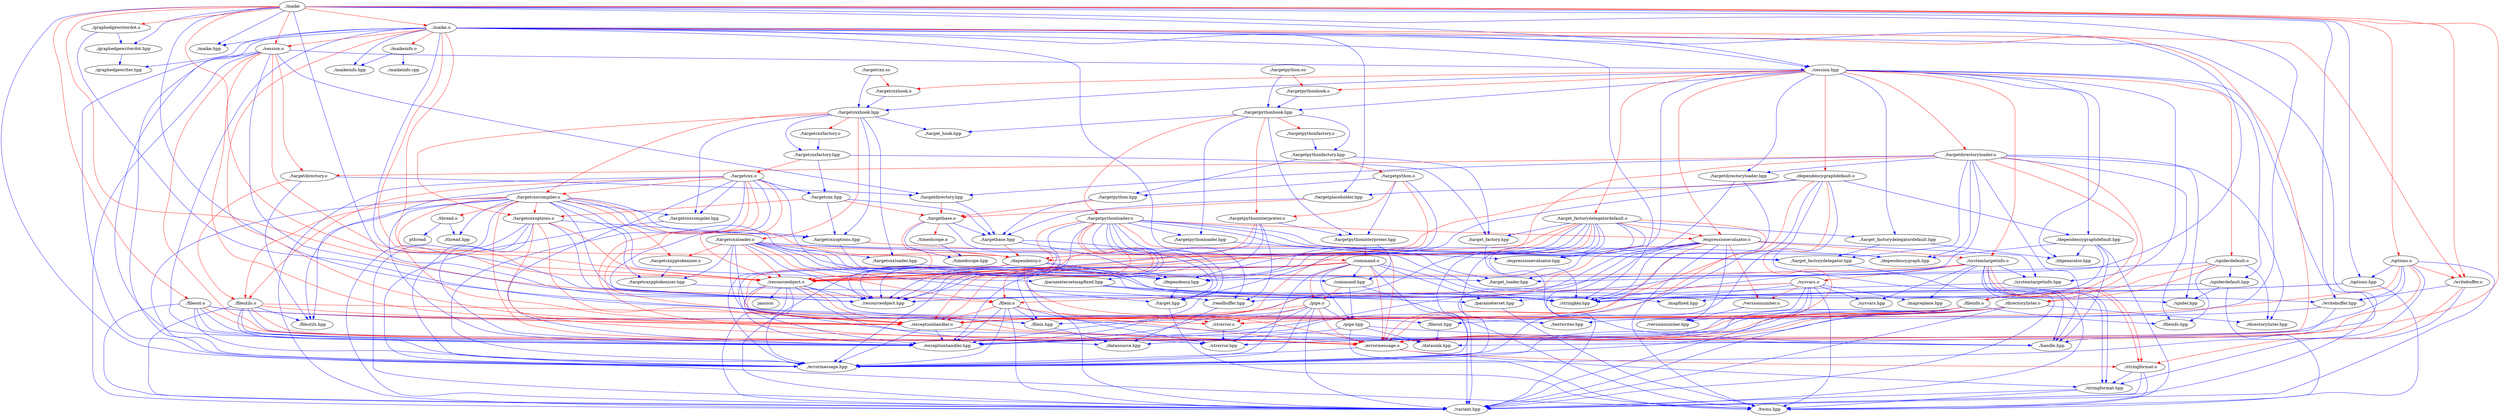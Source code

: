 digraph "G"
	{
	"./targetcxx.o"->"./targetcxx.hpp"[color="blue"]
	"./targetcxx.o"->"./resourceobject.hpp"[color="blue"]
	"./targetcxx.o"->"./resourceobject.o"[color="red"]
	"./targetcxx.o"->"./stringkey.hpp"[color="blue"]
	"./targetcxx.o"->"./errormessage.hpp"[color="blue"]
	"./targetcxx.o"->"./errormessage.o"[color="red"]
	"./targetcxx.o"->"./variant.hpp"[color="blue"]
	"./targetcxx.o"->"./exceptionhandler.hpp"[color="blue"]
	"./targetcxx.o"->"./exceptionhandler.o"[color="red"]
	"./targetcxx.o"->"./targetcxxcompiler.hpp"[color="blue"]
	"./targetcxx.o"->"./targetcxxcompiler.o"[color="red"]
	"./targetcxx.o"->"./fileutils.hpp"[color="blue"]
	"./targetcxx.o"->"./fileutils.o"[color="red"]
	"./systemtargetinfo.o"->"./systemtargetinfo.hpp"[color="blue"]
	"./systemtargetinfo.o"->"./resourceobject.hpp"[color="blue"]
	"./systemtargetinfo.o"->"./resourceobject.o"[color="red"]
	"./systemtargetinfo.o"->"./sysvars.hpp"[color="blue"]
	"./systemtargetinfo.o"->"./sysvars.o"[color="red"]
	"./systemtargetinfo.o"->"./stringkey.hpp"[color="blue"]
	"./systemtargetinfo.o"->"./variant.hpp"[color="blue"]
	"./systemtargetinfo.o"->"./stringformat.hpp"[color="blue"]
	"./systemtargetinfo.o"->"./stringformat.o"[color="red"]
	"./systemtargetinfo.o"->"./mapreplace.hpp"[color="blue"]
	"./systemtargetinfo.o"->"./stringformat.hpp"[color="blue"]
	"./systemtargetinfo.o"->"./stringformat.o"[color="red"]
	"./targetpythoninterpreter.o"->"./targetpythoninterpreter.hpp"[color="blue"]
	"./targetpythoninterpreter.o"->"./resourceobject.hpp"[color="blue"]
	"./targetpythoninterpreter.o"->"./resourceobject.o"[color="red"]
	"./targetpythoninterpreter.o"->"./parametersetmapfixed.hpp"[color="blue"]
	"./targetpythoninterpreter.o"->"./readbuffer.hpp"[color="blue"]
	"./pipe.hpp"->"./datasource.hpp"[color="blue"]
	"./pipe.hpp"->"./datasink.hpp"[color="blue"]
	"./pipe.hpp"->"./twins.hpp"[color="blue"]
	"./pipe.hpp"->"./handle.hpp"[color="blue"]
	"./systemtargetinfo.hpp"->"./parameterset.hpp"[color="blue"]
	"./readbuffer.hpp"->"./datasource.hpp"[color="blue"]
	"./targetcxxfactory.o"->"./targetcxxfactory.hpp"[color="blue"]
	"./options.hpp"->"./twins.hpp"[color="blue"]
	"./options.hpp"->"./mapfixed.hpp"[color="blue"]
	"./options.hpp"->"./stringkey.hpp"[color="blue"]
	"./fileutils.o"->"./fileutils.hpp"[color="blue"]
	"./fileutils.o"->"./errormessage.hpp"[color="blue"]
	"./fileutils.o"->"./errormessage.o"[color="red"]
	"./fileutils.o"->"./variant.hpp"[color="blue"]
	"./fileutils.o"->"./exceptionhandler.hpp"[color="blue"]
	"./fileutils.o"->"./exceptionhandler.o"[color="red"]
	"./fileutils.o"->"./strerror.hpp"[color="blue"]
	"./fileutils.o"->"./strerror.o"[color="red"]
	"./stringformat.o"->"./stringformat.hpp"[color="blue"]
	"./stringformat.o"->"./variant.hpp"[color="blue"]
	"./stringformat.o"->"./twins.hpp"[color="blue"]
	"./writebuffer.hpp"->"./datasink.hpp"[color="blue"]
	"./writebuffer.hpp"->"./textwriter.hpp"[color="blue"]
	"./graphedgewriterdot.hpp"->"./graphedgewriter.hpp"[color="blue"]
	"./versionnumber.o"->"./versionnumber.hpp"[color="blue"]
	"./targetcxxoptions.hpp"->"./command.hpp"[color="blue"]
	"./targetcxxoptions.hpp"->"./command.o"[color="red"]
	"./parametersetmapfixed.hpp"->"./parameterset.hpp"[color="blue"]
	"./parametersetmapfixed.hpp"->"./stringkey.hpp"[color="blue"]
	"./parametersetmapfixed.hpp"->"./mapfixed.hpp"[color="blue"]
	"./command.hpp"->"./pipe.hpp"[color="blue"]
	"./command.hpp"->"./pipe.o"[color="red"]
	"./command.hpp"->"./twins.hpp"[color="blue"]
	"./directorylister.o"->"./directorylister.hpp"[color="blue"]
	"./directorylister.o"->"./errormessage.hpp"[color="blue"]
	"./directorylister.o"->"./errormessage.o"[color="red"]
	"./directorylister.o"->"./variant.hpp"[color="blue"]
	"./directorylister.o"->"./exceptionhandler.hpp"[color="blue"]
	"./directorylister.o"->"./exceptionhandler.o"[color="red"]
	"./directorylister.o"->"./strerror.hpp"[color="blue"]
	"./directorylister.o"->"./strerror.o"[color="red"]
	"./targetpythonhook.o"->"./targetpythonhook.hpp"[color="blue"]
	"./target_factorydelegatordefault.o"->"./target_factorydelegatordefault.hpp"[color="blue"]
	"./target_factorydelegatordefault.o"->"./resourceobject.hpp"[color="blue"]
	"./target_factorydelegatordefault.o"->"./resourceobject.o"[color="red"]
	"./target_factorydelegatordefault.o"->"./exceptionhandler.hpp"[color="blue"]
	"./target_factorydelegatordefault.o"->"./exceptionhandler.o"[color="red"]
	"./target_factorydelegatordefault.o"->"./errormessage.hpp"[color="blue"]
	"./target_factorydelegatordefault.o"->"./errormessage.o"[color="red"]
	"./target_factorydelegatordefault.o"->"./variant.hpp"[color="blue"]
	"./target_factorydelegatordefault.o"->"./stringkey.hpp"[color="blue"]
	"./target_factorydelegatordefault.o"->"./target_factory.hpp"[color="blue"]
	"./target_factorydelegatordefault.o"->"./target.hpp"[color="blue"]
	"./target_factorydelegatordefault.o"->"./expressionevaluator.hpp"[color="blue"]
	"./target_factorydelegatordefault.o"->"./expressionevaluator.o"[color="red"]
	"./target_factorydelegatordefault.o"->"./dependency.hpp"[color="blue"]
	"./target_factorydelegatordefault.o"->"./dependency.o"[color="red"]
	"./fileout.o"->"./fileout.hpp"[color="blue"]
	"./fileout.o"->"./errormessage.hpp"[color="blue"]
	"./fileout.o"->"./errormessage.o"[color="red"]
	"./fileout.o"->"./exceptionhandler.hpp"[color="blue"]
	"./fileout.o"->"./exceptionhandler.o"[color="red"]
	"./fileout.o"->"./variant.hpp"[color="blue"]
	"./fileout.o"->"./strerror.hpp"[color="blue"]
	"./fileout.o"->"./strerror.o"[color="red"]
	"./writebuffer.o"->"./writebuffer.hpp"[color="blue"]
	"./writebuffer.o"->"./stringformat.hpp"[color="blue"]
	"./writebuffer.o"->"./stringformat.o"[color="red"]
	"./targetpythonfactory.hpp"->"./target_factory.hpp"[color="blue"]
	"./targetpythonfactory.hpp"->"./targetpython.hpp"[color="blue"]
	"./targetpythonfactory.hpp"->"./targetpython.o"[color="red"]
	"./spiderdefault.hpp"->"./spider.hpp"[color="blue"]
	"./spiderdefault.hpp"->"./stringkey.hpp"[color="blue"]
	"./spiderdefault.hpp"->"./twins.hpp"[color="blue"]
	"./session.hpp"->"./systemtargetinfo.hpp"[color="blue"]
	"./session.hpp"->"./systemtargetinfo.o"[color="red"]
	"./session.hpp"->"./targetdirectoryloader.hpp"[color="blue"]
	"./session.hpp"->"./targetdirectoryloader.o"[color="red"]
	"./session.hpp"->"./handle.hpp"[color="blue"]
	"./session.hpp"->"./expressionevaluator.hpp"[color="blue"]
	"./session.hpp"->"./expressionevaluator.o"[color="red"]
	"./session.hpp"->"./idgenerator.hpp"[color="blue"]
	"./session.hpp"->"./spiderdefault.hpp"[color="blue"]
	"./session.hpp"->"./spiderdefault.o"[color="red"]
	"./session.hpp"->"./dependencygraphdefault.hpp"[color="blue"]
	"./session.hpp"->"./dependencygraphdefault.o"[color="red"]
	"./session.hpp"->"./targetcxxhook.hpp"[color="blue"]
	"./session.hpp"->"./targetcxxhook.o"[color="red"]
	"./session.hpp"->"./targetpythonhook.hpp"[color="blue"]
	"./session.hpp"->"./targetpythonhook.o"[color="red"]
	"./session.hpp"->"./target_factorydelegatordefault.hpp"[color="blue"]
	"./session.hpp"->"./target_factorydelegatordefault.o"[color="red"]
	"./resourceobject.o"->"jansson"[color="blue"]
	"./resourceobject.o"->"./resourceobject.hpp"[color="blue"]
	"./resourceobject.o"->"./errormessage.hpp"[color="blue"]
	"./resourceobject.o"->"./errormessage.o"[color="red"]
	"./resourceobject.o"->"./datasource.hpp"[color="blue"]
	"./resourceobject.o"->"./variant.hpp"[color="blue"]
	"./resourceobject.o"->"./exceptionhandler.hpp"[color="blue"]
	"./resourceobject.o"->"./exceptionhandler.o"[color="red"]
	"./resourceobject.o"->"./datasink.hpp"[color="blue"]
	"./target_factory.hpp"->"./handle.hpp"[color="blue"]
	"./thread.o"->"pthread"[color="blue"]
	"./thread.o"->"./thread.hpp"[color="blue"]
	"./targetcxxpptokenizer.o"->"./targetcxxpptokenizer.hpp"[color="blue"]
	"./targetpythonfactory.o"->"./targetpythonfactory.hpp"[color="blue"]
	"./pipe.o"->"./pipe.hpp"[color="blue"]
	"./pipe.o"->"./errormessage.hpp"[color="blue"]
	"./pipe.o"->"./errormessage.o"[color="red"]
	"./pipe.o"->"./variant.hpp"[color="blue"]
	"./pipe.o"->"./exceptionhandler.hpp"[color="blue"]
	"./pipe.o"->"./exceptionhandler.o"[color="red"]
	"./pipe.o"->"./strerror.hpp"[color="blue"]
	"./pipe.o"->"./strerror.o"[color="red"]
	"./dependencygraphdefault.hpp"->"./dependencygraph.hpp"[color="blue"]
	"./dependencygraphdefault.hpp"->"./stringkey.hpp"[color="blue"]
	"./dependencygraphdefault.hpp"->"./handle.hpp"[color="blue"]
	"./dependencygraphdefault.hpp"->"./twins.hpp"[color="blue"]
	"./dependencygraphdefault.hpp"->"./idgenerator.hpp"[color="blue"]
	"./expressionevaluator.o"->"./expressionevaluator.hpp"[color="blue"]
	"./expressionevaluator.o"->"./systemtargetinfo.hpp"[color="blue"]
	"./expressionevaluator.o"->"./systemtargetinfo.o"[color="red"]
	"./expressionevaluator.o"->"./stringkey.hpp"[color="blue"]
	"./expressionevaluator.o"->"./variant.hpp"[color="blue"]
	"./expressionevaluator.o"->"./errormessage.hpp"[color="blue"]
	"./expressionevaluator.o"->"./errormessage.o"[color="red"]
	"./expressionevaluator.o"->"./exceptionhandler.hpp"[color="blue"]
	"./expressionevaluator.o"->"./exceptionhandler.o"[color="red"]
	"./expressionevaluator.o"->"./twins.hpp"[color="blue"]
	"./expressionevaluator.o"->"./versionnumber.hpp"[color="blue"]
	"./expressionevaluator.o"->"./versionnumber.o"[color="red"]
	"./targetdirectoryloader.hpp"->"./target_loader.hpp"[color="blue"]
	"./targetdirectoryloader.hpp"->"./stringkey.hpp"[color="blue"]
	"./targetpython.so"->"./targetpythonhook.hpp"[color="blue"]
	"./targetpython.so"->"./targetpythonhook.o"[color="red"]
	"./targetcxxhook.hpp"->"./target_hook.hpp"[color="blue"]
	"./targetcxxhook.hpp"->"./targetcxxcompiler.hpp"[color="blue"]
	"./targetcxxhook.hpp"->"./targetcxxcompiler.o"[color="red"]
	"./targetcxxhook.hpp"->"./targetcxxoptions.hpp"[color="blue"]
	"./targetcxxhook.hpp"->"./targetcxxoptions.o"[color="red"]
	"./targetcxxhook.hpp"->"./targetcxxloader.hpp"[color="blue"]
	"./targetcxxhook.hpp"->"./targetcxxloader.o"[color="red"]
	"./targetcxxhook.hpp"->"./targetcxxfactory.hpp"[color="blue"]
	"./targetcxxhook.hpp"->"./targetcxxfactory.o"[color="red"]
	"./target.hpp"->"./twins.hpp"[color="blue"]
	"./targetdirectory.o"->"./targetdirectory.hpp"[color="blue"]
	"./targetdirectory.o"->"./fileutils.hpp"[color="blue"]
	"./targetdirectory.o"->"./fileutils.o"[color="red"]
	"./targetpythonloader.o"->"./targetpythonloader.hpp"[color="blue"]
	"./targetpythonloader.o"->"./readbuffer.hpp"[color="blue"]
	"./targetpythonloader.o"->"./filein.hpp"[color="blue"]
	"./targetpythonloader.o"->"./filein.o"[color="red"]
	"./targetpythonloader.o"->"./resourceobject.hpp"[color="blue"]
	"./targetpythonloader.o"->"./resourceobject.o"[color="red"]
	"./targetpythonloader.o"->"./exceptionhandler.hpp"[color="blue"]
	"./targetpythonloader.o"->"./exceptionhandler.o"[color="red"]
	"./targetpythonloader.o"->"./errormessage.hpp"[color="blue"]
	"./targetpythonloader.o"->"./errormessage.o"[color="red"]
	"./targetpythonloader.o"->"./variant.hpp"[color="blue"]
	"./targetpythonloader.o"->"./expressionevaluator.hpp"[color="blue"]
	"./targetpythonloader.o"->"./expressionevaluator.o"[color="red"]
	"./targetpythonloader.o"->"./target_factorydelegator.hpp"[color="blue"]
	"./targetpythonloader.o"->"./dependencygraph.hpp"[color="blue"]
	"./targetpythonloader.o"->"./target.hpp"[color="blue"]
	"./targetcxxcompiler.o"->"./targetcxxcompiler.hpp"[color="blue"]
	"./targetcxxcompiler.o"->"./targetcxxoptions.hpp"[color="blue"]
	"./targetcxxcompiler.o"->"./targetcxxoptions.o"[color="red"]
	"./targetcxxcompiler.o"->"./dependency.hpp"[color="blue"]
	"./targetcxxcompiler.o"->"./dependency.o"[color="red"]
	"./targetcxxcompiler.o"->"./fileutils.hpp"[color="blue"]
	"./targetcxxcompiler.o"->"./fileutils.o"[color="red"]
	"./targetcxxcompiler.o"->"./readbuffer.hpp"[color="blue"]
	"./targetcxxcompiler.o"->"./thread.hpp"[color="blue"]
	"./targetcxxcompiler.o"->"./thread.o"[color="red"]
	"./targetcxxcompiler.o"->"./targetcxxpptokenizer.hpp"[color="blue"]
	"./targetcxxcompiler.o"->"./targetcxxpptokenizer.o"[color="red"]
	"./targetcxxcompiler.o"->"./errormessage.hpp"[color="blue"]
	"./targetcxxcompiler.o"->"./errormessage.o"[color="red"]
	"./targetcxxcompiler.o"->"./variant.hpp"[color="blue"]
	"./targetcxxcompiler.o"->"./exceptionhandler.hpp"[color="blue"]
	"./targetcxxcompiler.o"->"./exceptionhandler.o"[color="red"]
	"./targetcxxcompiler.o"->"./parametersetmapfixed.hpp"[color="blue"]
	"./targetpythonloader.hpp"->"./target_loader.hpp"[color="blue"]
	"./parameterset.hpp"->"./twins.hpp"[color="blue"]
	"./targetbase.o"->"./targetbase.hpp"[color="blue"]
	"./targetbase.o"->"./resourceobject.hpp"[color="blue"]
	"./targetbase.o"->"./resourceobject.o"[color="red"]
	"./targetbase.o"->"./timedscope.hpp"[color="blue"]
	"./targetbase.o"->"./timedscope.o"[color="red"]
	"./graphedgewriterdot.o"->"./graphedgewriterdot.hpp"[color="blue"]
	"./graphedgewriterdot.o"->"./textwriter.hpp"[color="blue"]
	"./targetcxxoptions.o"->"./targetcxxoptions.hpp"[color="blue"]
	"./targetcxxoptions.o"->"./resourceobject.hpp"[color="blue"]
	"./targetcxxoptions.o"->"./resourceobject.o"[color="red"]
	"./targetcxxoptions.o"->"./exceptionhandler.hpp"[color="blue"]
	"./targetcxxoptions.o"->"./exceptionhandler.o"[color="red"]
	"./targetcxxoptions.o"->"./errormessage.hpp"[color="blue"]
	"./targetcxxoptions.o"->"./errormessage.o"[color="red"]
	"./targetcxxoptions.o"->"./variant.hpp"[color="blue"]
	"./targetcxxhook.o"->"./targetcxxhook.hpp"[color="blue"]
	"./maike"->"./errormessage.hpp"[color="blue"]
	"./maike"->"./errormessage.o"[color="red"]
	"./maike"->"./options.hpp"[color="blue"]
	"./maike"->"./options.o"[color="red"]
	"./maike"->"./fileout.hpp"[color="blue"]
	"./maike"->"./fileout.o"[color="red"]
	"./maike"->"./filein.hpp"[color="blue"]
	"./maike"->"./filein.o"[color="red"]
	"./maike"->"./resourceobject.hpp"[color="blue"]
	"./maike"->"./resourceobject.o"[color="red"]
	"./maike"->"./session.hpp"[color="blue"]
	"./maike"->"./session.o"[color="red"]
	"./maike"->"./maike.hpp"[color="blue"]
	"./maike"->"./maike.o"[color="red"]
	"./maike"->"./writebuffer.hpp"[color="blue"]
	"./maike"->"./writebuffer.o"[color="red"]
	"./maike"->"./graphedgewriterdot.hpp"[color="blue"]
	"./maike"->"./graphedgewriterdot.o"[color="red"]
	"./target_factorydelegatordefault.hpp"->"./target_factorydelegator.hpp"[color="blue"]
	"./target_factorydelegatordefault.hpp"->"./idgenerator.hpp"[color="blue"]
	"./targetcxxpptokenizer.hpp"->"./readbuffer.hpp"[color="blue"]
	"./filein.hpp"->"./datasource.hpp"[color="blue"]
	"./targetcxxfactory.hpp"->"./target_factory.hpp"[color="blue"]
	"./targetcxxfactory.hpp"->"./targetcxx.hpp"[color="blue"]
	"./targetcxxfactory.hpp"->"./targetcxx.o"[color="red"]
	"./targetcxx.so"->"./targetcxxhook.hpp"[color="blue"]
	"./targetcxx.so"->"./targetcxxhook.o"[color="red"]
	"./fileinfo.o"->"./fileinfo.hpp"[color="blue"]
	"./fileinfo.o"->"./variant.hpp"[color="blue"]
	"./fileinfo.o"->"./errormessage.hpp"[color="blue"]
	"./fileinfo.o"->"./errormessage.o"[color="red"]
	"./fileinfo.o"->"./strerror.hpp"[color="blue"]
	"./fileinfo.o"->"./strerror.o"[color="red"]
	"./fileinfo.o"->"./exceptionhandler.hpp"[color="blue"]
	"./fileinfo.o"->"./exceptionhandler.o"[color="red"]
	"./targetcxx.hpp"->"./targetbase.hpp"[color="blue"]
	"./targetcxx.hpp"->"./targetbase.o"[color="red"]
	"./targetcxx.hpp"->"./targetcxxoptions.hpp"[color="blue"]
	"./targetcxx.hpp"->"./targetcxxoptions.o"[color="red"]
	"./timedscope.o"->"./timedscope.hpp"[color="blue"]
	"./session.o"->"./session.hpp"[color="blue"]
	"./session.o"->"./resourceobject.hpp"[color="blue"]
	"./session.o"->"./resourceobject.o"[color="red"]
	"./session.o"->"./targetdirectory.hpp"[color="blue"]
	"./session.o"->"./targetdirectory.o"[color="red"]
	"./session.o"->"./exceptionhandler.hpp"[color="blue"]
	"./session.o"->"./exceptionhandler.o"[color="red"]
	"./session.o"->"./errormessage.hpp"[color="blue"]
	"./session.o"->"./errormessage.o"[color="red"]
	"./session.o"->"./variant.hpp"[color="blue"]
	"./targetcxxloader.hpp"->"./target_loader.hpp"[color="blue"]
	"./stringformat.hpp"->"./variant.hpp"[color="blue"]
	"./stringformat.hpp"->"./twins.hpp"[color="blue"]
	"./exceptionhandler.o"->"./exceptionhandler.hpp"[color="blue"]
	"./exceptionhandler.o"->"./errormessage.hpp"[color="blue"]
	"./exceptionhandler.o"->"./errormessage.o"[color="red"]
	"./maike.o"->"./maike.hpp"[color="blue"]
	"./maike.o"->"./maikeinfo.hpp"[color="blue"]
	"./maike.o"->"./maikeinfo.o"[color="red"]
	"./maike.o"->"./targetplaceholder.hpp"[color="blue"]
	"./maike.o"->"./dependency.hpp"[color="blue"]
	"./maike.o"->"./dependency.o"[color="red"]
	"./maike.o"->"./session.hpp"[color="blue"]
	"./maike.o"->"./session.o"[color="red"]
	"./maike.o"->"./stringkey.hpp"[color="blue"]
	"./maike.o"->"./writebuffer.hpp"[color="blue"]
	"./maike.o"->"./writebuffer.o"[color="red"]
	"./maike.o"->"./resourceobject.hpp"[color="blue"]
	"./maike.o"->"./resourceobject.o"[color="red"]
	"./maike.o"->"./graphedgewriter.hpp"[color="blue"]
	"./maike.o"->"./errormessage.hpp"[color="blue"]
	"./maike.o"->"./errormessage.o"[color="red"]
	"./maike.o"->"./variant.hpp"[color="blue"]
	"./maike.o"->"./exceptionhandler.hpp"[color="blue"]
	"./maike.o"->"./exceptionhandler.o"[color="red"]
	"./targetplaceholder.hpp"->"./targetbase.hpp"[color="blue"]
	"./targetplaceholder.hpp"->"./targetbase.o"[color="red"]
	"./dependency.o"->"./dependency.hpp"[color="blue"]
	"./dependency.o"->"./resourceobject.hpp"[color="blue"]
	"./dependency.o"->"./resourceobject.o"[color="red"]
	"./dependency.o"->"./stringkey.hpp"[color="blue"]
	"./dependency.o"->"./errormessage.hpp"[color="blue"]
	"./dependency.o"->"./errormessage.o"[color="red"]
	"./dependency.o"->"./exceptionhandler.hpp"[color="blue"]
	"./dependency.o"->"./exceptionhandler.o"[color="red"]
	"./dependency.o"->"./variant.hpp"[color="blue"]
	"./fileout.hpp"->"./datasink.hpp"[color="blue"]
	"./targetpythoninterpreter.hpp"->"./command.hpp"[color="blue"]
	"./targetpythoninterpreter.hpp"->"./command.o"[color="red"]
	"./sysvars.o"->"./sysvars.hpp"[color="blue"]
	"./sysvars.o"->"./versionnumber.hpp"[color="blue"]
	"./sysvars.o"->"./versionnumber.o"[color="red"]
	"./sysvars.o"->"./stringkey.hpp"[color="blue"]
	"./sysvars.o"->"./variant.hpp"[color="blue"]
	"./sysvars.o"->"./mapreplace.hpp"[color="blue"]
	"./sysvars.o"->"./filein.hpp"[color="blue"]
	"./sysvars.o"->"./filein.o"[color="red"]
	"./sysvars.o"->"./readbuffer.hpp"[color="blue"]
	"./sysvars.o"->"./twins.hpp"[color="blue"]
	"./targetpythonhook.hpp"->"./target_hook.hpp"[color="blue"]
	"./targetpythonhook.hpp"->"./targetpythoninterpreter.hpp"[color="blue"]
	"./targetpythonhook.hpp"->"./targetpythoninterpreter.o"[color="red"]
	"./targetpythonhook.hpp"->"./targetpythonloader.hpp"[color="blue"]
	"./targetpythonhook.hpp"->"./targetpythonloader.o"[color="red"]
	"./targetpythonhook.hpp"->"./targetpythonfactory.hpp"[color="blue"]
	"./targetpythonhook.hpp"->"./targetpythonfactory.o"[color="red"]
	"./targetcxxcompiler.hpp"->"./twins.hpp"[color="blue"]
	"./maikeinfo.o"->"./maikeinfo.hpp"[color="blue"]
	"./maikeinfo.o"->"./maikeinfo.cpp"[color="blue"]
	"./strerror.o"->"./strerror.hpp"[color="blue"]
	"./targetbase.hpp"->"./target.hpp"[color="blue"]
	"./targetbase.hpp"->"./dependency.hpp"[color="blue"]
	"./targetbase.hpp"->"./dependency.o"[color="red"]
	"./filein.o"->"./filein.hpp"[color="blue"]
	"./filein.o"->"./errormessage.hpp"[color="blue"]
	"./filein.o"->"./errormessage.o"[color="red"]
	"./filein.o"->"./exceptionhandler.hpp"[color="blue"]
	"./filein.o"->"./exceptionhandler.o"[color="red"]
	"./filein.o"->"./variant.hpp"[color="blue"]
	"./filein.o"->"./strerror.hpp"[color="blue"]
	"./filein.o"->"./strerror.o"[color="red"]
	"./targetpython.hpp"->"./targetbase.hpp"[color="blue"]
	"./targetpython.hpp"->"./targetbase.o"[color="red"]
	"./targetpython.o"->"./targetpython.hpp"[color="blue"]
	"./targetpython.o"->"./resourceobject.hpp"[color="blue"]
	"./targetpython.o"->"./resourceobject.o"[color="red"]
	"./targetpython.o"->"./targetpythoninterpreter.hpp"[color="blue"]
	"./targetpython.o"->"./targetpythoninterpreter.o"[color="red"]
	"./options.o"->"./options.hpp"[color="blue"]
	"./options.o"->"./errormessage.hpp"[color="blue"]
	"./options.o"->"./errormessage.o"[color="red"]
	"./options.o"->"./exceptionhandler.hpp"[color="blue"]
	"./options.o"->"./exceptionhandler.o"[color="red"]
	"./options.o"->"./variant.hpp"[color="blue"]
	"./options.o"->"./writebuffer.hpp"[color="blue"]
	"./options.o"->"./writebuffer.o"[color="red"]
	"./target_factorydelegator.hpp"->"./handle.hpp"[color="blue"]
	"./targetdirectoryloader.o"->"./targetdirectoryloader.hpp"[color="blue"]
	"./targetdirectoryloader.o"->"./directorylister.hpp"[color="blue"]
	"./targetdirectoryloader.o"->"./directorylister.o"[color="red"]
	"./targetdirectoryloader.o"->"./fileinfo.hpp"[color="blue"]
	"./targetdirectoryloader.o"->"./fileinfo.o"[color="red"]
	"./targetdirectoryloader.o"->"./spider.hpp"[color="blue"]
	"./targetdirectoryloader.o"->"./targetdirectory.hpp"[color="blue"]
	"./targetdirectoryloader.o"->"./targetdirectory.o"[color="red"]
	"./targetdirectoryloader.o"->"./dependencygraph.hpp"[color="blue"]
	"./targetdirectoryloader.o"->"./resourceobject.hpp"[color="blue"]
	"./targetdirectoryloader.o"->"./resourceobject.o"[color="red"]
	"./targetdirectoryloader.o"->"./handle.hpp"[color="blue"]
	"./targetdirectoryloader.o"->"./target_factorydelegator.hpp"[color="blue"]
	"./errormessage.o"->"./errormessage.hpp"[color="blue"]
	"./errormessage.o"->"./stringformat.hpp"[color="blue"]
	"./errormessage.o"->"./stringformat.o"[color="red"]
	"./command.o"->"./command.hpp"[color="blue"]
	"./command.o"->"./variant.hpp"[color="blue"]
	"./command.o"->"./stringkey.hpp"[color="blue"]
	"./command.o"->"./exceptionhandler.hpp"[color="blue"]
	"./command.o"->"./exceptionhandler.o"[color="red"]
	"./command.o"->"./errormessage.hpp"[color="blue"]
	"./command.o"->"./errormessage.o"[color="red"]
	"./command.o"->"./resourceobject.hpp"[color="blue"]
	"./command.o"->"./resourceobject.o"[color="red"]
	"./command.o"->"./pipe.hpp"[color="blue"]
	"./command.o"->"./pipe.o"[color="red"]
	"./command.o"->"./parameterset.hpp"[color="blue"]
	"./spiderdefault.o"->"./spiderdefault.hpp"[color="blue"]
	"./spiderdefault.o"->"./directorylister.hpp"[color="blue"]
	"./spiderdefault.o"->"./directorylister.o"[color="red"]
	"./spiderdefault.o"->"./fileinfo.hpp"[color="blue"]
	"./spiderdefault.o"->"./fileinfo.o"[color="red"]
	"./spiderdefault.o"->"./target_loader.hpp"[color="blue"]
	"./targetdirectory.hpp"->"./targetbase.hpp"[color="blue"]
	"./targetdirectory.hpp"->"./targetbase.o"[color="red"]
	"./dependencygraphdefault.o"->"./dependencygraphdefault.hpp"[color="blue"]
	"./dependencygraphdefault.o"->"./dependency.hpp"[color="blue"]
	"./dependencygraphdefault.o"->"./dependency.o"[color="red"]
	"./dependencygraphdefault.o"->"./errormessage.hpp"[color="blue"]
	"./dependencygraphdefault.o"->"./errormessage.o"[color="red"]
	"./dependencygraphdefault.o"->"./variant.hpp"[color="blue"]
	"./dependencygraphdefault.o"->"./exceptionhandler.hpp"[color="blue"]
	"./dependencygraphdefault.o"->"./exceptionhandler.o"[color="red"]
	"./dependencygraphdefault.o"->"./targetplaceholder.hpp"[color="blue"]
	"./dependency.hpp"->"./target.hpp"[color="blue"]
	"./targetcxxloader.o"->"./targetcxxloader.hpp"[color="blue"]
	"./targetcxxloader.o"->"./filein.hpp"[color="blue"]
	"./targetcxxloader.o"->"./filein.o"[color="red"]
	"./targetcxxloader.o"->"./targetcxxpptokenizer.hpp"[color="blue"]
	"./targetcxxloader.o"->"./targetcxxpptokenizer.o"[color="red"]
	"./targetcxxloader.o"->"./spider.hpp"[color="blue"]
	"./targetcxxloader.o"->"./resourceobject.hpp"[color="blue"]
	"./targetcxxloader.o"->"./resourceobject.o"[color="red"]
	"./targetcxxloader.o"->"./handle.hpp"[color="blue"]
	"./targetcxxloader.o"->"./target_factorydelegator.hpp"[color="blue"]
	"./targetcxxloader.o"->"./target.hpp"[color="blue"]
	"./targetcxxloader.o"->"./dependency.hpp"[color="blue"]
	"./targetcxxloader.o"->"./dependency.o"[color="red"]
	"./targetcxxloader.o"->"./dependencygraph.hpp"[color="blue"]
	}
